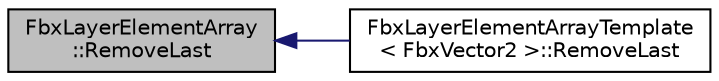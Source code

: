 digraph "FbxLayerElementArray::RemoveLast"
{
  edge [fontname="Helvetica",fontsize="10",labelfontname="Helvetica",labelfontsize="10"];
  node [fontname="Helvetica",fontsize="10",shape=record];
  rankdir="LR";
  Node130 [label="FbxLayerElementArray\l::RemoveLast",height=0.2,width=0.4,color="black", fillcolor="grey75", style="filled", fontcolor="black"];
  Node130 -> Node131 [dir="back",color="midnightblue",fontsize="10",style="solid",fontname="Helvetica"];
  Node131 [label="FbxLayerElementArrayTemplate\l\< FbxVector2 \>::RemoveLast",height=0.2,width=0.4,color="black", fillcolor="white", style="filled",URL="$class_fbx_layer_element_array_template.html#ac5f508f41799c5f3f2e0c045ab874063"];
}
